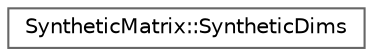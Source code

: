 digraph "Graphical Class Hierarchy"
{
 // LATEX_PDF_SIZE
  bgcolor="transparent";
  edge [fontname=Helvetica,fontsize=10,labelfontname=Helvetica,labelfontsize=10];
  node [fontname=Helvetica,fontsize=10,shape=box,height=0.2,width=0.4];
  rankdir="LR";
  Node0 [id="Node000000",label="SyntheticMatrix::SyntheticDims",height=0.2,width=0.4,color="grey40", fillcolor="white", style="filled",URL="$structSyntheticMatrix_1_1SyntheticDims.html",tooltip=" "];
}
